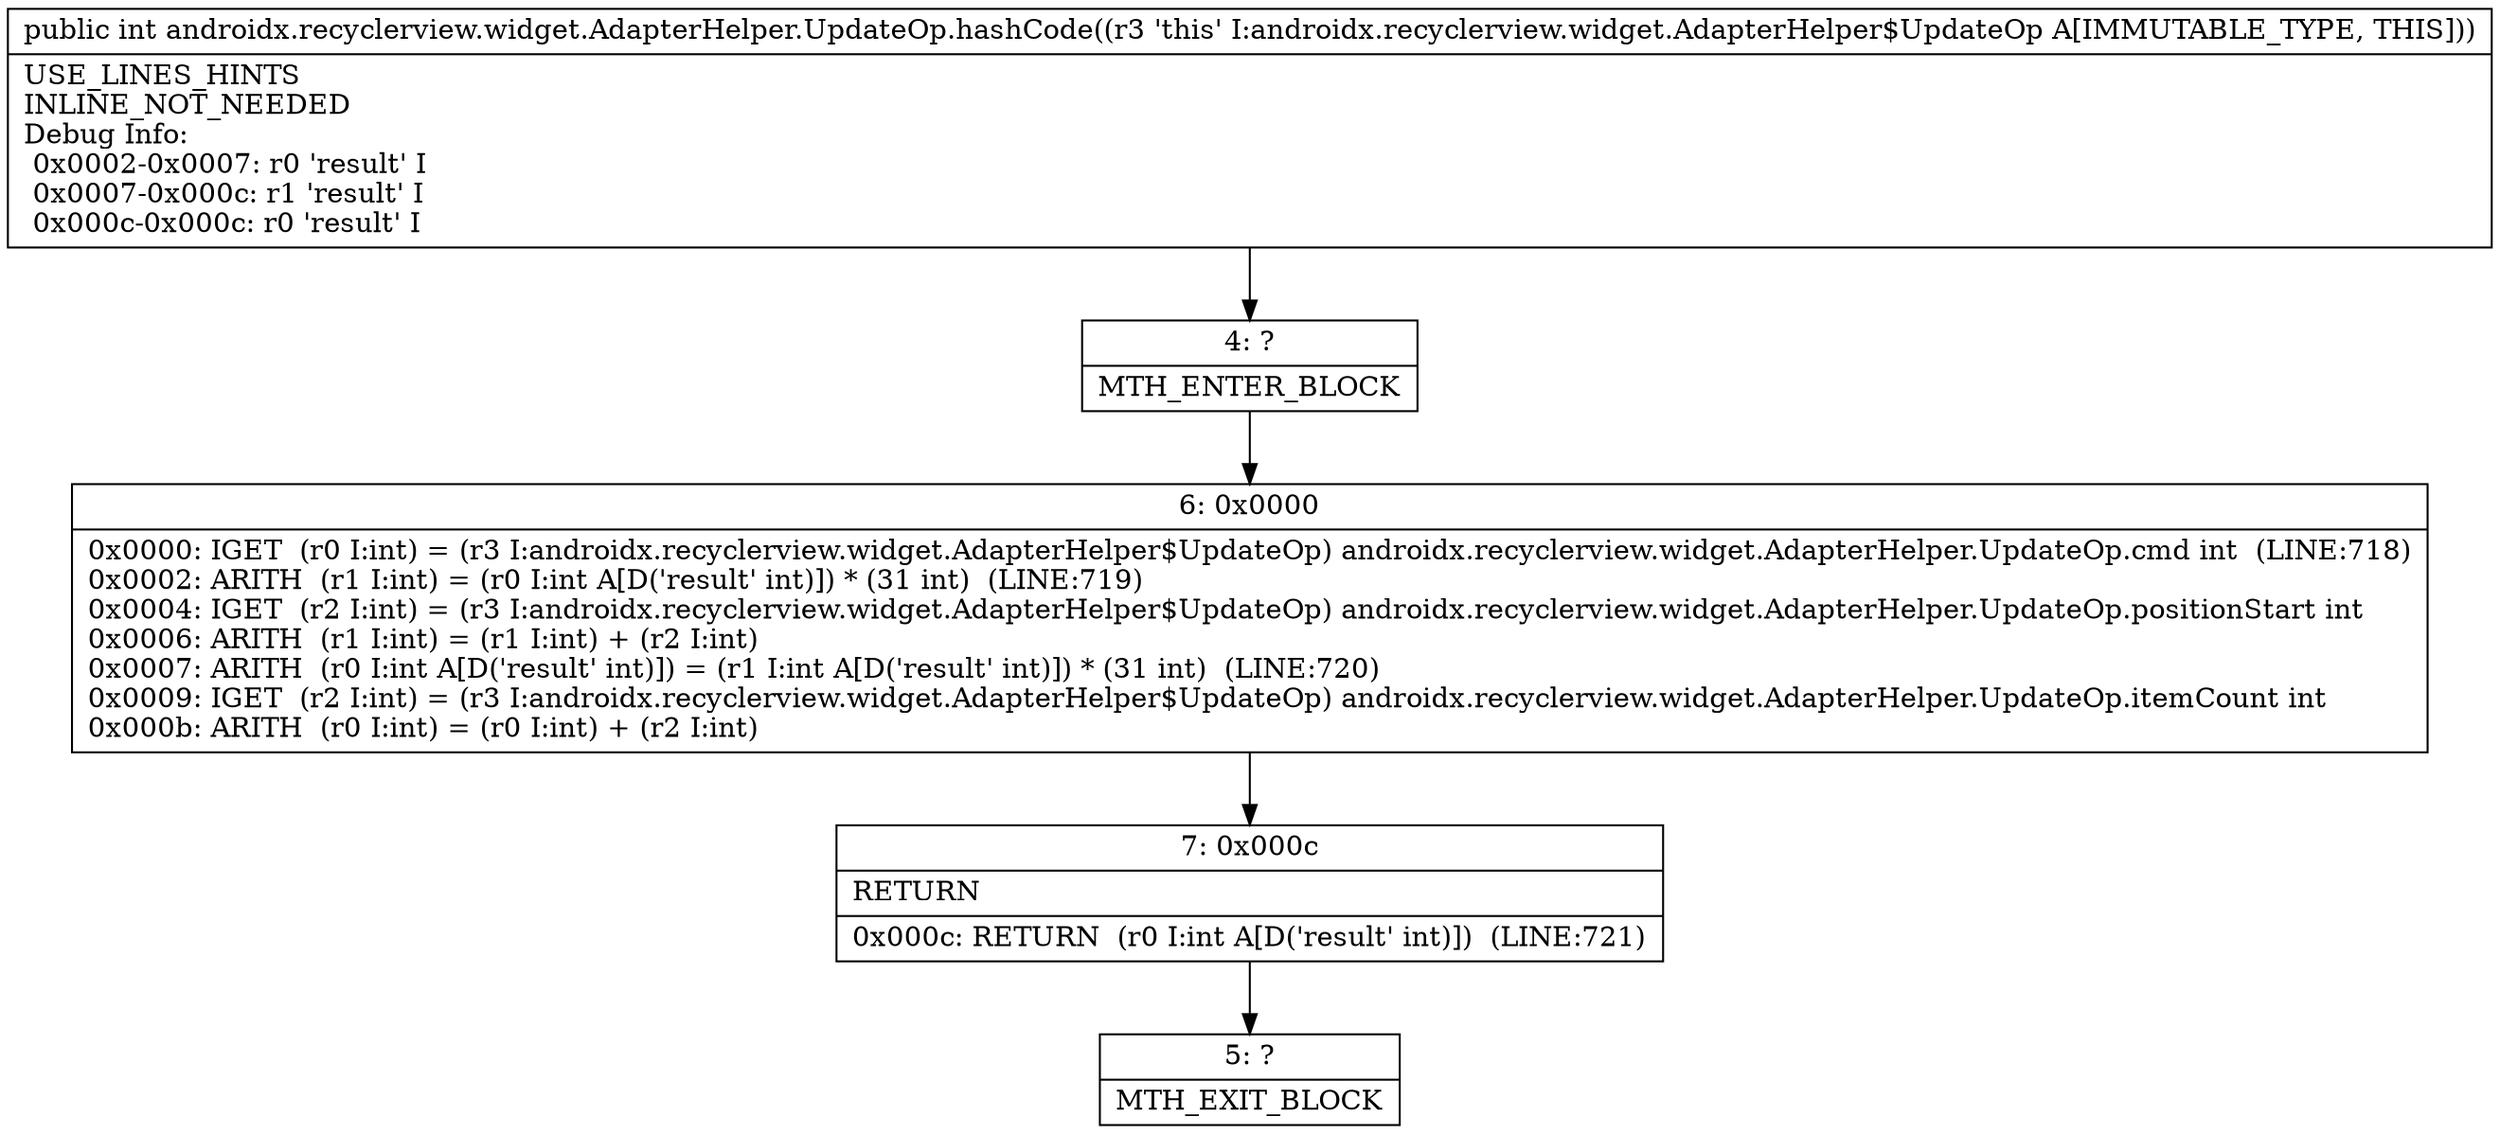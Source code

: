 digraph "CFG forandroidx.recyclerview.widget.AdapterHelper.UpdateOp.hashCode()I" {
Node_4 [shape=record,label="{4\:\ ?|MTH_ENTER_BLOCK\l}"];
Node_6 [shape=record,label="{6\:\ 0x0000|0x0000: IGET  (r0 I:int) = (r3 I:androidx.recyclerview.widget.AdapterHelper$UpdateOp) androidx.recyclerview.widget.AdapterHelper.UpdateOp.cmd int  (LINE:718)\l0x0002: ARITH  (r1 I:int) = (r0 I:int A[D('result' int)]) * (31 int)  (LINE:719)\l0x0004: IGET  (r2 I:int) = (r3 I:androidx.recyclerview.widget.AdapterHelper$UpdateOp) androidx.recyclerview.widget.AdapterHelper.UpdateOp.positionStart int \l0x0006: ARITH  (r1 I:int) = (r1 I:int) + (r2 I:int) \l0x0007: ARITH  (r0 I:int A[D('result' int)]) = (r1 I:int A[D('result' int)]) * (31 int)  (LINE:720)\l0x0009: IGET  (r2 I:int) = (r3 I:androidx.recyclerview.widget.AdapterHelper$UpdateOp) androidx.recyclerview.widget.AdapterHelper.UpdateOp.itemCount int \l0x000b: ARITH  (r0 I:int) = (r0 I:int) + (r2 I:int) \l}"];
Node_7 [shape=record,label="{7\:\ 0x000c|RETURN\l|0x000c: RETURN  (r0 I:int A[D('result' int)])  (LINE:721)\l}"];
Node_5 [shape=record,label="{5\:\ ?|MTH_EXIT_BLOCK\l}"];
MethodNode[shape=record,label="{public int androidx.recyclerview.widget.AdapterHelper.UpdateOp.hashCode((r3 'this' I:androidx.recyclerview.widget.AdapterHelper$UpdateOp A[IMMUTABLE_TYPE, THIS]))  | USE_LINES_HINTS\lINLINE_NOT_NEEDED\lDebug Info:\l  0x0002\-0x0007: r0 'result' I\l  0x0007\-0x000c: r1 'result' I\l  0x000c\-0x000c: r0 'result' I\l}"];
MethodNode -> Node_4;Node_4 -> Node_6;
Node_6 -> Node_7;
Node_7 -> Node_5;
}

